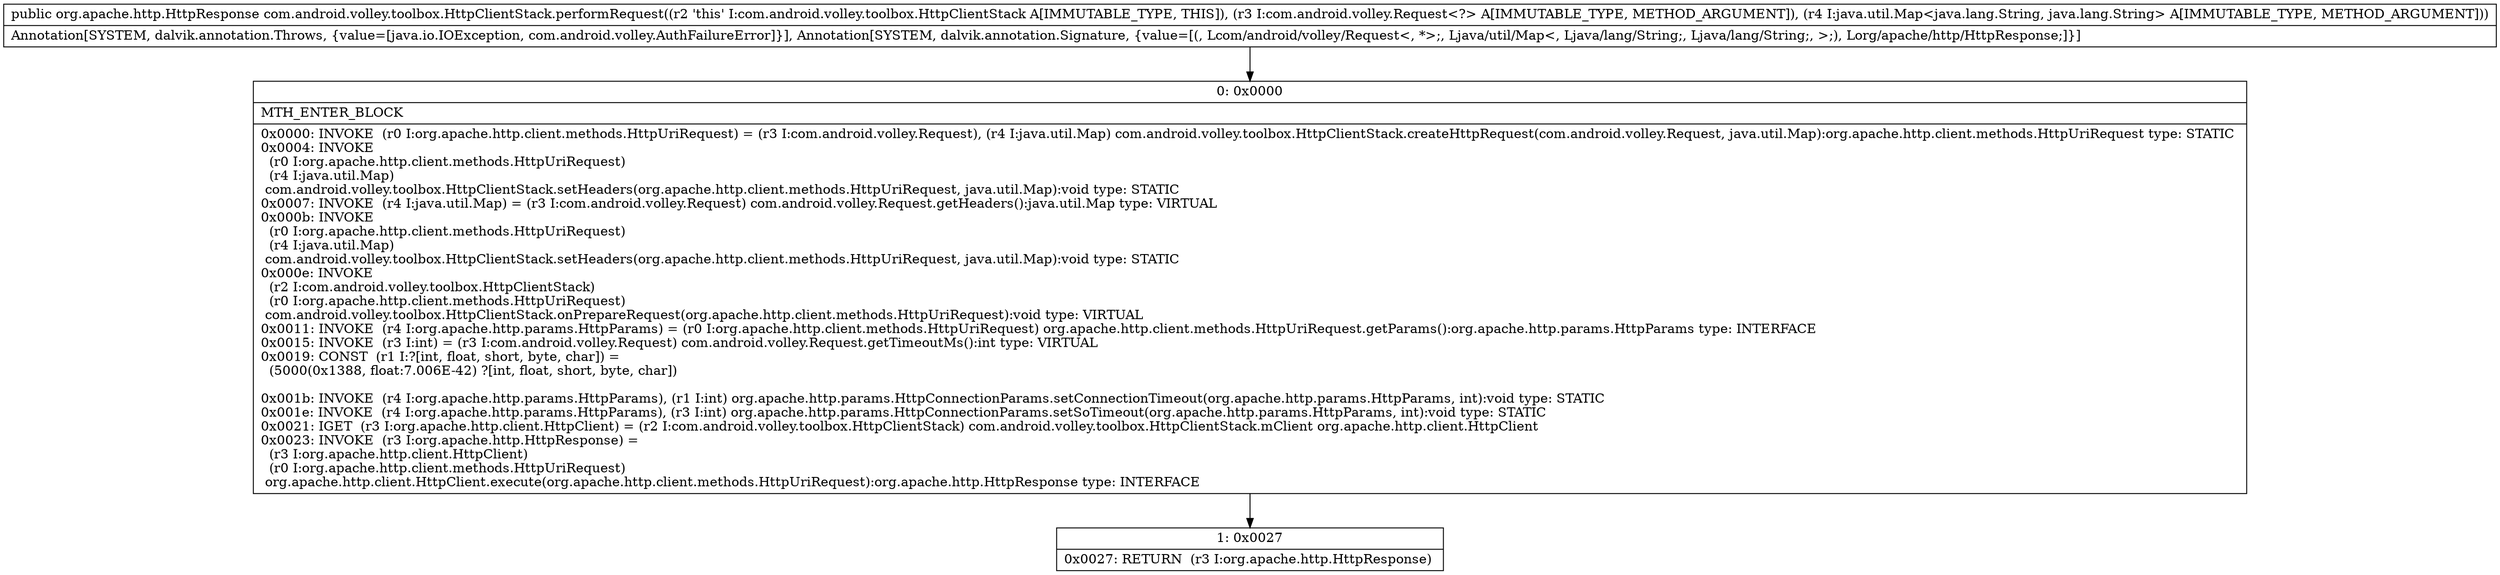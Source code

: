 digraph "CFG forcom.android.volley.toolbox.HttpClientStack.performRequest(Lcom\/android\/volley\/Request;Ljava\/util\/Map;)Lorg\/apache\/http\/HttpResponse;" {
Node_0 [shape=record,label="{0\:\ 0x0000|MTH_ENTER_BLOCK\l|0x0000: INVOKE  (r0 I:org.apache.http.client.methods.HttpUriRequest) = (r3 I:com.android.volley.Request), (r4 I:java.util.Map) com.android.volley.toolbox.HttpClientStack.createHttpRequest(com.android.volley.Request, java.util.Map):org.apache.http.client.methods.HttpUriRequest type: STATIC \l0x0004: INVOKE  \l  (r0 I:org.apache.http.client.methods.HttpUriRequest)\l  (r4 I:java.util.Map)\l com.android.volley.toolbox.HttpClientStack.setHeaders(org.apache.http.client.methods.HttpUriRequest, java.util.Map):void type: STATIC \l0x0007: INVOKE  (r4 I:java.util.Map) = (r3 I:com.android.volley.Request) com.android.volley.Request.getHeaders():java.util.Map type: VIRTUAL \l0x000b: INVOKE  \l  (r0 I:org.apache.http.client.methods.HttpUriRequest)\l  (r4 I:java.util.Map)\l com.android.volley.toolbox.HttpClientStack.setHeaders(org.apache.http.client.methods.HttpUriRequest, java.util.Map):void type: STATIC \l0x000e: INVOKE  \l  (r2 I:com.android.volley.toolbox.HttpClientStack)\l  (r0 I:org.apache.http.client.methods.HttpUriRequest)\l com.android.volley.toolbox.HttpClientStack.onPrepareRequest(org.apache.http.client.methods.HttpUriRequest):void type: VIRTUAL \l0x0011: INVOKE  (r4 I:org.apache.http.params.HttpParams) = (r0 I:org.apache.http.client.methods.HttpUriRequest) org.apache.http.client.methods.HttpUriRequest.getParams():org.apache.http.params.HttpParams type: INTERFACE \l0x0015: INVOKE  (r3 I:int) = (r3 I:com.android.volley.Request) com.android.volley.Request.getTimeoutMs():int type: VIRTUAL \l0x0019: CONST  (r1 I:?[int, float, short, byte, char]) = \l  (5000(0x1388, float:7.006E\-42) ?[int, float, short, byte, char])\l \l0x001b: INVOKE  (r4 I:org.apache.http.params.HttpParams), (r1 I:int) org.apache.http.params.HttpConnectionParams.setConnectionTimeout(org.apache.http.params.HttpParams, int):void type: STATIC \l0x001e: INVOKE  (r4 I:org.apache.http.params.HttpParams), (r3 I:int) org.apache.http.params.HttpConnectionParams.setSoTimeout(org.apache.http.params.HttpParams, int):void type: STATIC \l0x0021: IGET  (r3 I:org.apache.http.client.HttpClient) = (r2 I:com.android.volley.toolbox.HttpClientStack) com.android.volley.toolbox.HttpClientStack.mClient org.apache.http.client.HttpClient \l0x0023: INVOKE  (r3 I:org.apache.http.HttpResponse) = \l  (r3 I:org.apache.http.client.HttpClient)\l  (r0 I:org.apache.http.client.methods.HttpUriRequest)\l org.apache.http.client.HttpClient.execute(org.apache.http.client.methods.HttpUriRequest):org.apache.http.HttpResponse type: INTERFACE \l}"];
Node_1 [shape=record,label="{1\:\ 0x0027|0x0027: RETURN  (r3 I:org.apache.http.HttpResponse) \l}"];
MethodNode[shape=record,label="{public org.apache.http.HttpResponse com.android.volley.toolbox.HttpClientStack.performRequest((r2 'this' I:com.android.volley.toolbox.HttpClientStack A[IMMUTABLE_TYPE, THIS]), (r3 I:com.android.volley.Request\<?\> A[IMMUTABLE_TYPE, METHOD_ARGUMENT]), (r4 I:java.util.Map\<java.lang.String, java.lang.String\> A[IMMUTABLE_TYPE, METHOD_ARGUMENT]))  | Annotation[SYSTEM, dalvik.annotation.Throws, \{value=[java.io.IOException, com.android.volley.AuthFailureError]\}], Annotation[SYSTEM, dalvik.annotation.Signature, \{value=[(, Lcom\/android\/volley\/Request\<, *\>;, Ljava\/util\/Map\<, Ljava\/lang\/String;, Ljava\/lang\/String;, \>;), Lorg\/apache\/http\/HttpResponse;]\}]\l}"];
MethodNode -> Node_0;
Node_0 -> Node_1;
}

